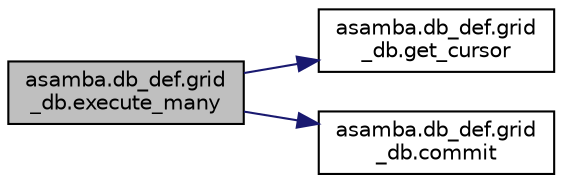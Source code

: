digraph "asamba.db_def.grid_db.execute_many"
{
  edge [fontname="Helvetica",fontsize="10",labelfontname="Helvetica",labelfontsize="10"];
  node [fontname="Helvetica",fontsize="10",shape=record];
  rankdir="LR";
  Node16 [label="asamba.db_def.grid\l_db.execute_many",height=0.2,width=0.4,color="black", fillcolor="grey75", style="filled", fontcolor="black"];
  Node16 -> Node17 [color="midnightblue",fontsize="10",style="solid"];
  Node17 [label="asamba.db_def.grid\l_db.get_cursor",height=0.2,width=0.4,color="black", fillcolor="white", style="filled",URL="$classasamba_1_1db__def_1_1grid__db.html#a29743c71be554a438f7fedeb4cce91c8"];
  Node16 -> Node18 [color="midnightblue",fontsize="10",style="solid"];
  Node18 [label="asamba.db_def.grid\l_db.commit",height=0.2,width=0.4,color="black", fillcolor="white", style="filled",URL="$classasamba_1_1db__def_1_1grid__db.html#ab9bebf7f7c59d58113210aa514e20000"];
}
